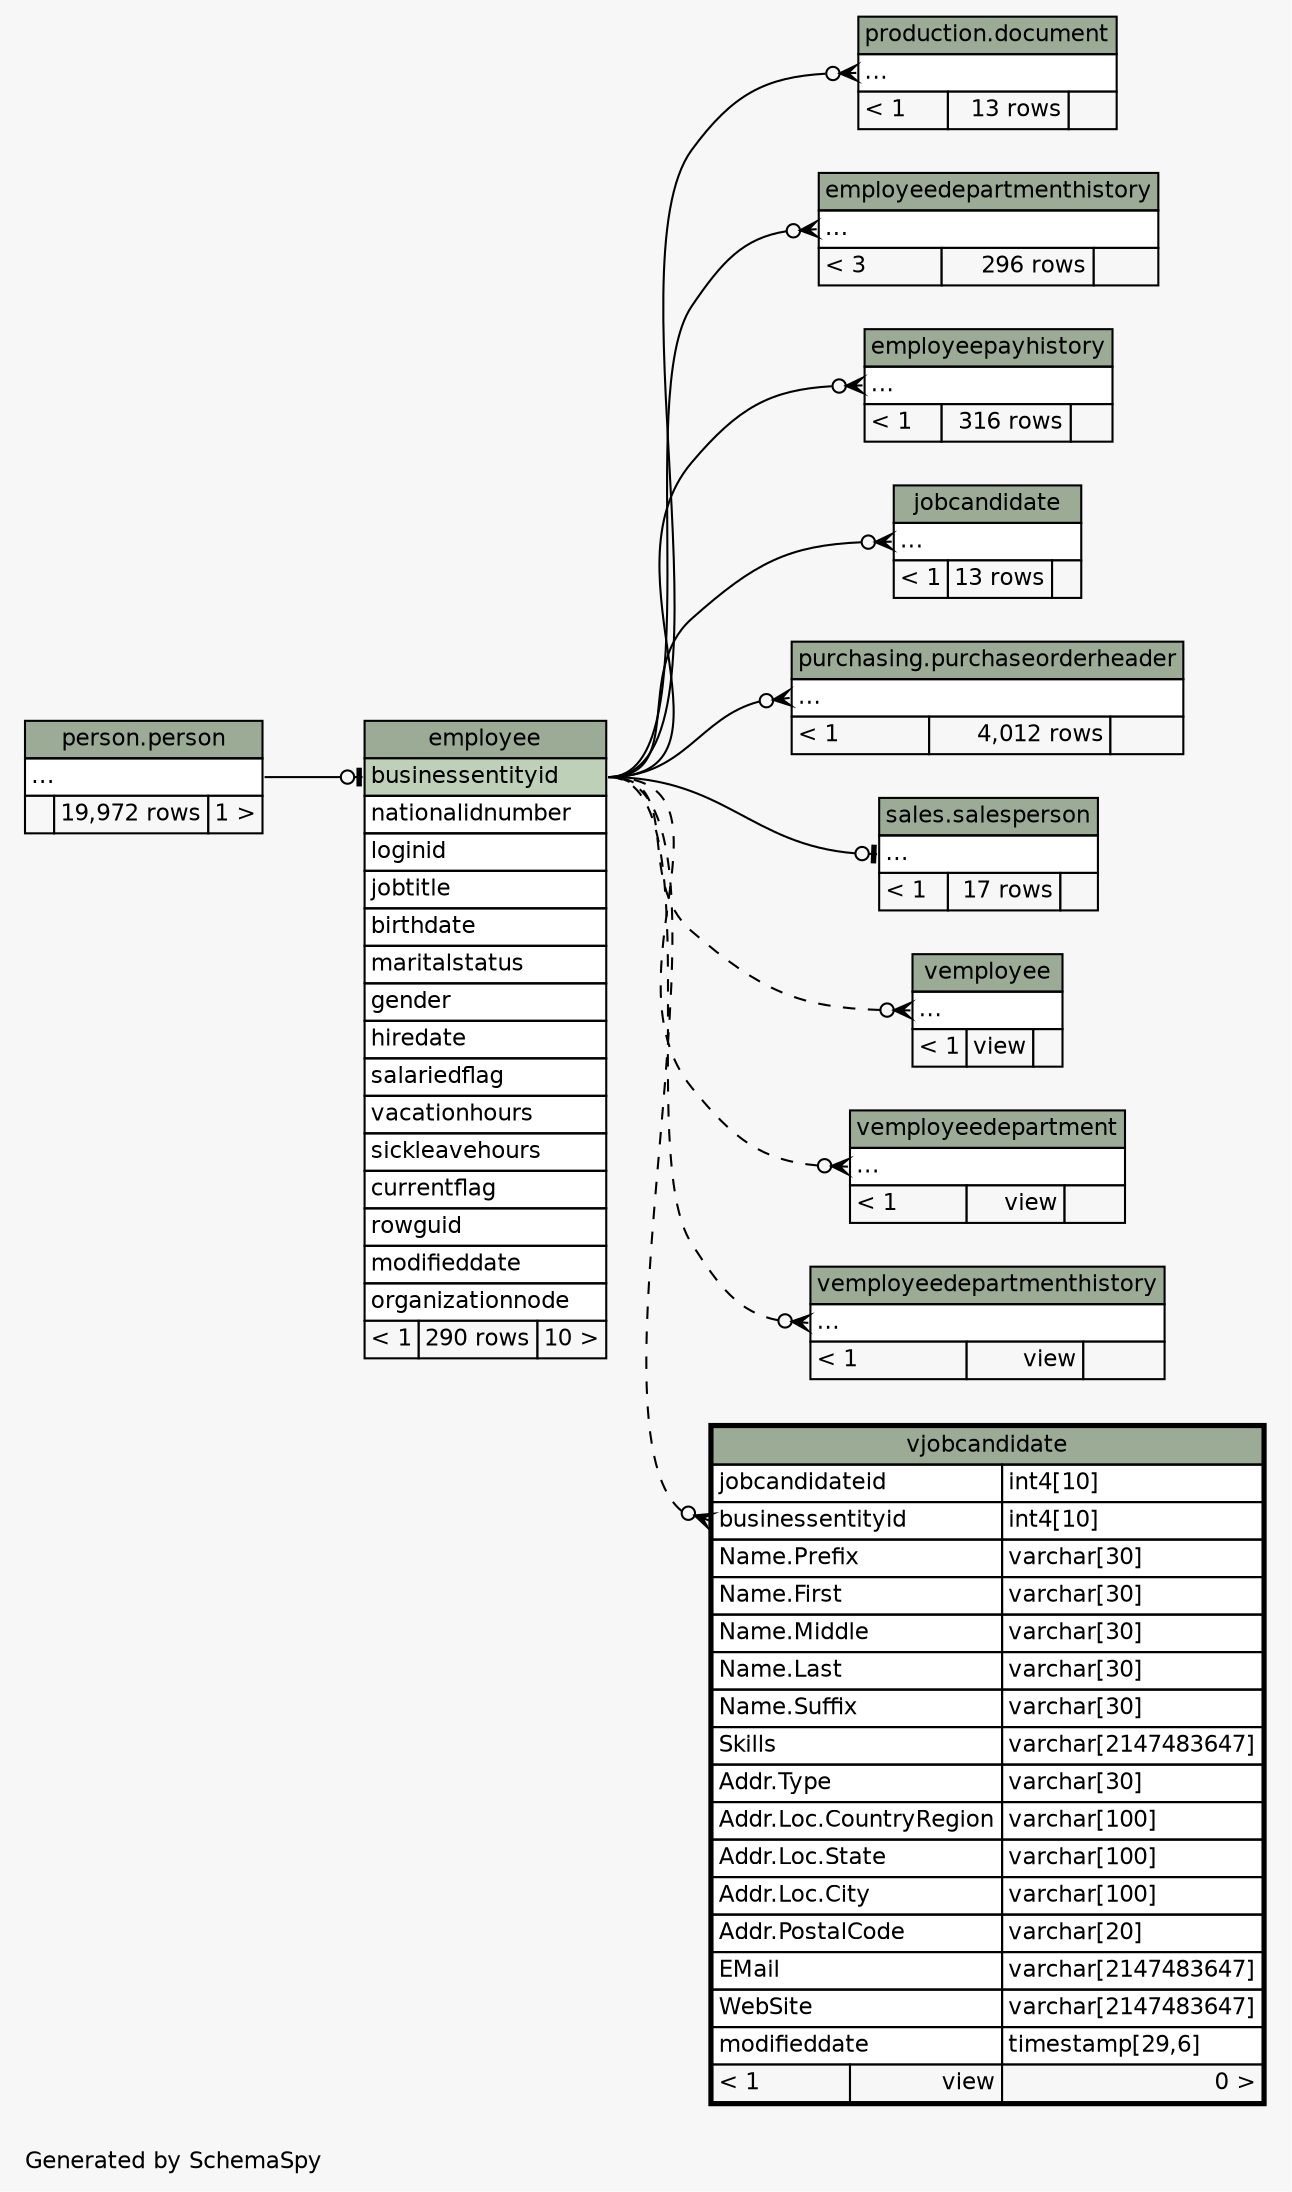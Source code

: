 // dot 2.40.1 on Linux 5.4.0-80-generic
// SchemaSpy rev 590
digraph "impliedTwoDegreesRelationshipsDiagram" {
  graph [
    rankdir="RL"
    bgcolor="#f7f7f7"
    label="\nGenerated by SchemaSpy"
    labeljust="l"
    nodesep="0.18"
    ranksep="0.46"
    fontname="Helvetica"
    fontsize="11"
  ];
  node [
    fontname="Helvetica"
    fontsize="11"
    shape="plaintext"
  ];
  edge [
    arrowsize="0.8"
  ];
  "production.document":"elipses":w -> "employee":"businessentityid":e [arrowhead=none dir=back arrowtail=crowodot];
  "employee":"businessentityid":w -> "person.person":"elipses":e [arrowhead=none dir=back arrowtail=teeodot];
  "employeedepartmenthistory":"elipses":w -> "employee":"businessentityid":e [arrowhead=none dir=back arrowtail=crowodot];
  "employeepayhistory":"elipses":w -> "employee":"businessentityid":e [arrowhead=none dir=back arrowtail=crowodot];
  "jobcandidate":"elipses":w -> "employee":"businessentityid":e [arrowhead=none dir=back arrowtail=crowodot];
  "purchasing.purchaseorderheader":"elipses":w -> "employee":"businessentityid":e [arrowhead=none dir=back arrowtail=crowodot];
  "sales.salesperson":"elipses":w -> "employee":"businessentityid":e [arrowhead=none dir=back arrowtail=teeodot];
  "vemployee":"elipses":w -> "employee":"businessentityid":e [arrowhead=none dir=back arrowtail=crowodot style=dashed];
  "vemployeedepartment":"elipses":w -> "employee":"businessentityid":e [arrowhead=none dir=back arrowtail=crowodot style=dashed];
  "vemployeedepartmenthistory":"elipses":w -> "employee":"businessentityid":e [arrowhead=none dir=back arrowtail=crowodot style=dashed];
  "vjobcandidate":"businessentityid":w -> "employee":"businessentityid":e [arrowhead=none dir=back arrowtail=crowodot style=dashed];
  "production.document" [
    label=<
    <TABLE BORDER="0" CELLBORDER="1" CELLSPACING="0" BGCOLOR="#ffffff">
      <TR><TD COLSPAN="3" BGCOLOR="#9bab96" ALIGN="CENTER">production.document</TD></TR>
      <TR><TD PORT="elipses" COLSPAN="3" ALIGN="LEFT">...</TD></TR>
      <TR><TD ALIGN="LEFT" BGCOLOR="#f7f7f7">&lt; 1</TD><TD ALIGN="RIGHT" BGCOLOR="#f7f7f7">13 rows</TD><TD ALIGN="RIGHT" BGCOLOR="#f7f7f7">  </TD></TR>
    </TABLE>>
    tooltip="production.document"
  ];
  "employee" [
    label=<
    <TABLE BORDER="0" CELLBORDER="1" CELLSPACING="0" BGCOLOR="#ffffff">
      <TR><TD COLSPAN="3" BGCOLOR="#9bab96" ALIGN="CENTER">employee</TD></TR>
      <TR><TD PORT="businessentityid" COLSPAN="3" BGCOLOR="#bed1b8" ALIGN="LEFT">businessentityid</TD></TR>
      <TR><TD PORT="nationalidnumber" COLSPAN="3" ALIGN="LEFT">nationalidnumber</TD></TR>
      <TR><TD PORT="loginid" COLSPAN="3" ALIGN="LEFT">loginid</TD></TR>
      <TR><TD PORT="jobtitle" COLSPAN="3" ALIGN="LEFT">jobtitle</TD></TR>
      <TR><TD PORT="birthdate" COLSPAN="3" ALIGN="LEFT">birthdate</TD></TR>
      <TR><TD PORT="maritalstatus" COLSPAN="3" ALIGN="LEFT">maritalstatus</TD></TR>
      <TR><TD PORT="gender" COLSPAN="3" ALIGN="LEFT">gender</TD></TR>
      <TR><TD PORT="hiredate" COLSPAN="3" ALIGN="LEFT">hiredate</TD></TR>
      <TR><TD PORT="salariedflag" COLSPAN="3" ALIGN="LEFT">salariedflag</TD></TR>
      <TR><TD PORT="vacationhours" COLSPAN="3" ALIGN="LEFT">vacationhours</TD></TR>
      <TR><TD PORT="sickleavehours" COLSPAN="3" ALIGN="LEFT">sickleavehours</TD></TR>
      <TR><TD PORT="currentflag" COLSPAN="3" ALIGN="LEFT">currentflag</TD></TR>
      <TR><TD PORT="rowguid" COLSPAN="3" ALIGN="LEFT">rowguid</TD></TR>
      <TR><TD PORT="modifieddate" COLSPAN="3" ALIGN="LEFT">modifieddate</TD></TR>
      <TR><TD PORT="organizationnode" COLSPAN="3" ALIGN="LEFT">organizationnode</TD></TR>
      <TR><TD ALIGN="LEFT" BGCOLOR="#f7f7f7">&lt; 1</TD><TD ALIGN="RIGHT" BGCOLOR="#f7f7f7">290 rows</TD><TD ALIGN="RIGHT" BGCOLOR="#f7f7f7">10 &gt;</TD></TR>
    </TABLE>>
    URL="employee.html"
    tooltip="employee"
  ];
  "employeedepartmenthistory" [
    label=<
    <TABLE BORDER="0" CELLBORDER="1" CELLSPACING="0" BGCOLOR="#ffffff">
      <TR><TD COLSPAN="3" BGCOLOR="#9bab96" ALIGN="CENTER">employeedepartmenthistory</TD></TR>
      <TR><TD PORT="elipses" COLSPAN="3" ALIGN="LEFT">...</TD></TR>
      <TR><TD ALIGN="LEFT" BGCOLOR="#f7f7f7">&lt; 3</TD><TD ALIGN="RIGHT" BGCOLOR="#f7f7f7">296 rows</TD><TD ALIGN="RIGHT" BGCOLOR="#f7f7f7">  </TD></TR>
    </TABLE>>
    URL="employeedepartmenthistory.html"
    tooltip="employeedepartmenthistory"
  ];
  "employeepayhistory" [
    label=<
    <TABLE BORDER="0" CELLBORDER="1" CELLSPACING="0" BGCOLOR="#ffffff">
      <TR><TD COLSPAN="3" BGCOLOR="#9bab96" ALIGN="CENTER">employeepayhistory</TD></TR>
      <TR><TD PORT="elipses" COLSPAN="3" ALIGN="LEFT">...</TD></TR>
      <TR><TD ALIGN="LEFT" BGCOLOR="#f7f7f7">&lt; 1</TD><TD ALIGN="RIGHT" BGCOLOR="#f7f7f7">316 rows</TD><TD ALIGN="RIGHT" BGCOLOR="#f7f7f7">  </TD></TR>
    </TABLE>>
    URL="employeepayhistory.html"
    tooltip="employeepayhistory"
  ];
  "jobcandidate" [
    label=<
    <TABLE BORDER="0" CELLBORDER="1" CELLSPACING="0" BGCOLOR="#ffffff">
      <TR><TD COLSPAN="3" BGCOLOR="#9bab96" ALIGN="CENTER">jobcandidate</TD></TR>
      <TR><TD PORT="elipses" COLSPAN="3" ALIGN="LEFT">...</TD></TR>
      <TR><TD ALIGN="LEFT" BGCOLOR="#f7f7f7">&lt; 1</TD><TD ALIGN="RIGHT" BGCOLOR="#f7f7f7">13 rows</TD><TD ALIGN="RIGHT" BGCOLOR="#f7f7f7">  </TD></TR>
    </TABLE>>
    URL="jobcandidate.html"
    tooltip="jobcandidate"
  ];
  "person.person" [
    label=<
    <TABLE BORDER="0" CELLBORDER="1" CELLSPACING="0" BGCOLOR="#ffffff">
      <TR><TD COLSPAN="3" BGCOLOR="#9bab96" ALIGN="CENTER">person.person</TD></TR>
      <TR><TD PORT="elipses" COLSPAN="3" ALIGN="LEFT">...</TD></TR>
      <TR><TD ALIGN="LEFT" BGCOLOR="#f7f7f7">  </TD><TD ALIGN="RIGHT" BGCOLOR="#f7f7f7">19,972 rows</TD><TD ALIGN="RIGHT" BGCOLOR="#f7f7f7">1 &gt;</TD></TR>
    </TABLE>>
    tooltip="person.person"
  ];
  "purchasing.purchaseorderheader" [
    label=<
    <TABLE BORDER="0" CELLBORDER="1" CELLSPACING="0" BGCOLOR="#ffffff">
      <TR><TD COLSPAN="3" BGCOLOR="#9bab96" ALIGN="CENTER">purchasing.purchaseorderheader</TD></TR>
      <TR><TD PORT="elipses" COLSPAN="3" ALIGN="LEFT">...</TD></TR>
      <TR><TD ALIGN="LEFT" BGCOLOR="#f7f7f7">&lt; 1</TD><TD ALIGN="RIGHT" BGCOLOR="#f7f7f7">4,012 rows</TD><TD ALIGN="RIGHT" BGCOLOR="#f7f7f7">  </TD></TR>
    </TABLE>>
    tooltip="purchasing.purchaseorderheader"
  ];
  "sales.salesperson" [
    label=<
    <TABLE BORDER="0" CELLBORDER="1" CELLSPACING="0" BGCOLOR="#ffffff">
      <TR><TD COLSPAN="3" BGCOLOR="#9bab96" ALIGN="CENTER">sales.salesperson</TD></TR>
      <TR><TD PORT="elipses" COLSPAN="3" ALIGN="LEFT">...</TD></TR>
      <TR><TD ALIGN="LEFT" BGCOLOR="#f7f7f7">&lt; 1</TD><TD ALIGN="RIGHT" BGCOLOR="#f7f7f7">17 rows</TD><TD ALIGN="RIGHT" BGCOLOR="#f7f7f7">  </TD></TR>
    </TABLE>>
    tooltip="sales.salesperson"
  ];
  "vemployee" [
    label=<
    <TABLE BORDER="0" CELLBORDER="1" CELLSPACING="0" BGCOLOR="#ffffff">
      <TR><TD COLSPAN="3" BGCOLOR="#9bab96" ALIGN="CENTER">vemployee</TD></TR>
      <TR><TD PORT="elipses" COLSPAN="3" ALIGN="LEFT">...</TD></TR>
      <TR><TD ALIGN="LEFT" BGCOLOR="#f7f7f7">&lt; 1</TD><TD ALIGN="RIGHT" BGCOLOR="#f7f7f7">view</TD><TD ALIGN="RIGHT" BGCOLOR="#f7f7f7">  </TD></TR>
    </TABLE>>
    URL="vemployee.html"
    tooltip="vemployee"
  ];
  "vemployeedepartment" [
    label=<
    <TABLE BORDER="0" CELLBORDER="1" CELLSPACING="0" BGCOLOR="#ffffff">
      <TR><TD COLSPAN="3" BGCOLOR="#9bab96" ALIGN="CENTER">vemployeedepartment</TD></TR>
      <TR><TD PORT="elipses" COLSPAN="3" ALIGN="LEFT">...</TD></TR>
      <TR><TD ALIGN="LEFT" BGCOLOR="#f7f7f7">&lt; 1</TD><TD ALIGN="RIGHT" BGCOLOR="#f7f7f7">view</TD><TD ALIGN="RIGHT" BGCOLOR="#f7f7f7">  </TD></TR>
    </TABLE>>
    URL="vemployeedepartment.html"
    tooltip="vemployeedepartment"
  ];
  "vemployeedepartmenthistory" [
    label=<
    <TABLE BORDER="0" CELLBORDER="1" CELLSPACING="0" BGCOLOR="#ffffff">
      <TR><TD COLSPAN="3" BGCOLOR="#9bab96" ALIGN="CENTER">vemployeedepartmenthistory</TD></TR>
      <TR><TD PORT="elipses" COLSPAN="3" ALIGN="LEFT">...</TD></TR>
      <TR><TD ALIGN="LEFT" BGCOLOR="#f7f7f7">&lt; 1</TD><TD ALIGN="RIGHT" BGCOLOR="#f7f7f7">view</TD><TD ALIGN="RIGHT" BGCOLOR="#f7f7f7">  </TD></TR>
    </TABLE>>
    URL="vemployeedepartmenthistory.html"
    tooltip="vemployeedepartmenthistory"
  ];
  "vjobcandidate" [
    label=<
    <TABLE BORDER="2" CELLBORDER="1" CELLSPACING="0" BGCOLOR="#ffffff">
      <TR><TD COLSPAN="3" BGCOLOR="#9bab96" ALIGN="CENTER">vjobcandidate</TD></TR>
      <TR><TD PORT="jobcandidateid" COLSPAN="2" ALIGN="LEFT">jobcandidateid</TD><TD PORT="jobcandidateid.type" ALIGN="LEFT">int4[10]</TD></TR>
      <TR><TD PORT="businessentityid" COLSPAN="2" ALIGN="LEFT">businessentityid</TD><TD PORT="businessentityid.type" ALIGN="LEFT">int4[10]</TD></TR>
      <TR><TD PORT="Name.Prefix" COLSPAN="2" ALIGN="LEFT">Name.Prefix</TD><TD PORT="Name.Prefix.type" ALIGN="LEFT">varchar[30]</TD></TR>
      <TR><TD PORT="Name.First" COLSPAN="2" ALIGN="LEFT">Name.First</TD><TD PORT="Name.First.type" ALIGN="LEFT">varchar[30]</TD></TR>
      <TR><TD PORT="Name.Middle" COLSPAN="2" ALIGN="LEFT">Name.Middle</TD><TD PORT="Name.Middle.type" ALIGN="LEFT">varchar[30]</TD></TR>
      <TR><TD PORT="Name.Last" COLSPAN="2" ALIGN="LEFT">Name.Last</TD><TD PORT="Name.Last.type" ALIGN="LEFT">varchar[30]</TD></TR>
      <TR><TD PORT="Name.Suffix" COLSPAN="2" ALIGN="LEFT">Name.Suffix</TD><TD PORT="Name.Suffix.type" ALIGN="LEFT">varchar[30]</TD></TR>
      <TR><TD PORT="Skills" COLSPAN="2" ALIGN="LEFT">Skills</TD><TD PORT="Skills.type" ALIGN="LEFT">varchar[2147483647]</TD></TR>
      <TR><TD PORT="Addr.Type" COLSPAN="2" ALIGN="LEFT">Addr.Type</TD><TD PORT="Addr.Type.type" ALIGN="LEFT">varchar[30]</TD></TR>
      <TR><TD PORT="Addr.Loc.CountryRegion" COLSPAN="2" ALIGN="LEFT">Addr.Loc.CountryRegion</TD><TD PORT="Addr.Loc.CountryRegion.type" ALIGN="LEFT">varchar[100]</TD></TR>
      <TR><TD PORT="Addr.Loc.State" COLSPAN="2" ALIGN="LEFT">Addr.Loc.State</TD><TD PORT="Addr.Loc.State.type" ALIGN="LEFT">varchar[100]</TD></TR>
      <TR><TD PORT="Addr.Loc.City" COLSPAN="2" ALIGN="LEFT">Addr.Loc.City</TD><TD PORT="Addr.Loc.City.type" ALIGN="LEFT">varchar[100]</TD></TR>
      <TR><TD PORT="Addr.PostalCode" COLSPAN="2" ALIGN="LEFT">Addr.PostalCode</TD><TD PORT="Addr.PostalCode.type" ALIGN="LEFT">varchar[20]</TD></TR>
      <TR><TD PORT="EMail" COLSPAN="2" ALIGN="LEFT">EMail</TD><TD PORT="EMail.type" ALIGN="LEFT">varchar[2147483647]</TD></TR>
      <TR><TD PORT="WebSite" COLSPAN="2" ALIGN="LEFT">WebSite</TD><TD PORT="WebSite.type" ALIGN="LEFT">varchar[2147483647]</TD></TR>
      <TR><TD PORT="modifieddate" COLSPAN="2" ALIGN="LEFT">modifieddate</TD><TD PORT="modifieddate.type" ALIGN="LEFT">timestamp[29,6]</TD></TR>
      <TR><TD ALIGN="LEFT" BGCOLOR="#f7f7f7">&lt; 1</TD><TD ALIGN="RIGHT" BGCOLOR="#f7f7f7">view</TD><TD ALIGN="RIGHT" BGCOLOR="#f7f7f7">0 &gt;</TD></TR>
    </TABLE>>
    URL="vjobcandidate.html"
    tooltip="vjobcandidate"
  ];
}
